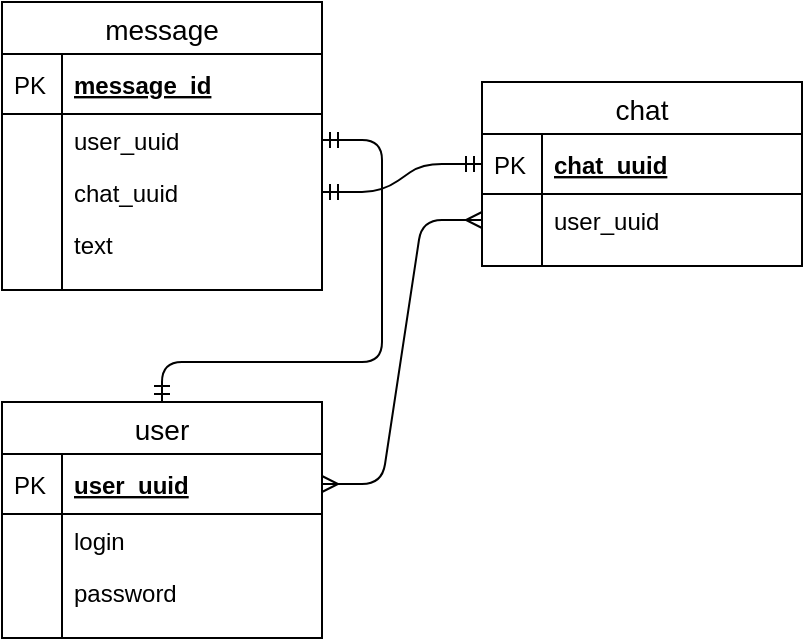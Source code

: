 <mxfile version="13.1.1" type="device"><diagram id="C5RBs43oDa-KdzZeNtuy" name="Page-1"><mxGraphModel dx="1038" dy="600" grid="1" gridSize="10" guides="1" tooltips="1" connect="1" arrows="1" fold="1" page="1" pageScale="1" pageWidth="827" pageHeight="1169" math="0" shadow="0"><root><mxCell id="WIyWlLk6GJQsqaUBKTNV-0"/><mxCell id="WIyWlLk6GJQsqaUBKTNV-1" parent="WIyWlLk6GJQsqaUBKTNV-0"/><mxCell id="t3sPYQy0uUiBzyaHa1D0-0" value="message" style="swimlane;fontStyle=0;childLayout=stackLayout;horizontal=1;startSize=26;horizontalStack=0;resizeParent=1;resizeParentMax=0;resizeLast=0;collapsible=1;marginBottom=0;align=center;fontSize=14;" vertex="1" parent="WIyWlLk6GJQsqaUBKTNV-1"><mxGeometry x="80" y="120" width="160" height="144" as="geometry"/></mxCell><mxCell id="t3sPYQy0uUiBzyaHa1D0-1" value="message_id" style="shape=partialRectangle;top=0;left=0;right=0;bottom=1;align=left;verticalAlign=middle;fillColor=none;spacingLeft=34;spacingRight=4;overflow=hidden;rotatable=0;points=[[0,0.5],[1,0.5]];portConstraint=eastwest;dropTarget=0;fontStyle=5;fontSize=12;" vertex="1" parent="t3sPYQy0uUiBzyaHa1D0-0"><mxGeometry y="26" width="160" height="30" as="geometry"/></mxCell><mxCell id="t3sPYQy0uUiBzyaHa1D0-2" value="PK" style="shape=partialRectangle;top=0;left=0;bottom=0;fillColor=none;align=left;verticalAlign=middle;spacingLeft=4;spacingRight=4;overflow=hidden;rotatable=0;points=[];portConstraint=eastwest;part=1;fontSize=12;" vertex="1" connectable="0" parent="t3sPYQy0uUiBzyaHa1D0-1"><mxGeometry width="30" height="30" as="geometry"/></mxCell><mxCell id="t3sPYQy0uUiBzyaHa1D0-38" value="user_uuid" style="shape=partialRectangle;top=0;left=0;right=0;bottom=0;align=left;verticalAlign=top;fillColor=none;spacingLeft=34;spacingRight=4;overflow=hidden;rotatable=0;points=[[0,0.5],[1,0.5]];portConstraint=eastwest;dropTarget=0;fontSize=12;" vertex="1" parent="t3sPYQy0uUiBzyaHa1D0-0"><mxGeometry y="56" width="160" height="26" as="geometry"/></mxCell><mxCell id="t3sPYQy0uUiBzyaHa1D0-39" value="" style="shape=partialRectangle;top=0;left=0;bottom=0;fillColor=none;align=left;verticalAlign=top;spacingLeft=4;spacingRight=4;overflow=hidden;rotatable=0;points=[];portConstraint=eastwest;part=1;fontSize=12;" vertex="1" connectable="0" parent="t3sPYQy0uUiBzyaHa1D0-38"><mxGeometry width="30" height="26" as="geometry"/></mxCell><mxCell id="t3sPYQy0uUiBzyaHa1D0-3" value="chat_uuid" style="shape=partialRectangle;top=0;left=0;right=0;bottom=0;align=left;verticalAlign=top;fillColor=none;spacingLeft=34;spacingRight=4;overflow=hidden;rotatable=0;points=[[0,0.5],[1,0.5]];portConstraint=eastwest;dropTarget=0;fontSize=12;" vertex="1" parent="t3sPYQy0uUiBzyaHa1D0-0"><mxGeometry y="82" width="160" height="26" as="geometry"/></mxCell><mxCell id="t3sPYQy0uUiBzyaHa1D0-4" value="" style="shape=partialRectangle;top=0;left=0;bottom=0;fillColor=none;align=left;verticalAlign=top;spacingLeft=4;spacingRight=4;overflow=hidden;rotatable=0;points=[];portConstraint=eastwest;part=1;fontSize=12;" vertex="1" connectable="0" parent="t3sPYQy0uUiBzyaHa1D0-3"><mxGeometry width="30" height="26" as="geometry"/></mxCell><mxCell id="t3sPYQy0uUiBzyaHa1D0-5" value="text" style="shape=partialRectangle;top=0;left=0;right=0;bottom=0;align=left;verticalAlign=top;fillColor=none;spacingLeft=34;spacingRight=4;overflow=hidden;rotatable=0;points=[[0,0.5],[1,0.5]];portConstraint=eastwest;dropTarget=0;fontSize=12;" vertex="1" parent="t3sPYQy0uUiBzyaHa1D0-0"><mxGeometry y="108" width="160" height="26" as="geometry"/></mxCell><mxCell id="t3sPYQy0uUiBzyaHa1D0-6" value="" style="shape=partialRectangle;top=0;left=0;bottom=0;fillColor=none;align=left;verticalAlign=top;spacingLeft=4;spacingRight=4;overflow=hidden;rotatable=0;points=[];portConstraint=eastwest;part=1;fontSize=12;" vertex="1" connectable="0" parent="t3sPYQy0uUiBzyaHa1D0-5"><mxGeometry width="30" height="26" as="geometry"/></mxCell><mxCell id="t3sPYQy0uUiBzyaHa1D0-9" value="" style="shape=partialRectangle;top=0;left=0;right=0;bottom=0;align=left;verticalAlign=top;fillColor=none;spacingLeft=34;spacingRight=4;overflow=hidden;rotatable=0;points=[[0,0.5],[1,0.5]];portConstraint=eastwest;dropTarget=0;fontSize=12;" vertex="1" parent="t3sPYQy0uUiBzyaHa1D0-0"><mxGeometry y="134" width="160" height="10" as="geometry"/></mxCell><mxCell id="t3sPYQy0uUiBzyaHa1D0-10" value="" style="shape=partialRectangle;top=0;left=0;bottom=0;fillColor=none;align=left;verticalAlign=top;spacingLeft=4;spacingRight=4;overflow=hidden;rotatable=0;points=[];portConstraint=eastwest;part=1;fontSize=12;" vertex="1" connectable="0" parent="t3sPYQy0uUiBzyaHa1D0-9"><mxGeometry width="30" height="10" as="geometry"/></mxCell><mxCell id="t3sPYQy0uUiBzyaHa1D0-11" value="user" style="swimlane;fontStyle=0;childLayout=stackLayout;horizontal=1;startSize=26;horizontalStack=0;resizeParent=1;resizeParentMax=0;resizeLast=0;collapsible=1;marginBottom=0;align=center;fontSize=14;" vertex="1" parent="WIyWlLk6GJQsqaUBKTNV-1"><mxGeometry x="80" y="320" width="160" height="118" as="geometry"/></mxCell><mxCell id="t3sPYQy0uUiBzyaHa1D0-12" value="user_uuid" style="shape=partialRectangle;top=0;left=0;right=0;bottom=1;align=left;verticalAlign=middle;fillColor=none;spacingLeft=34;spacingRight=4;overflow=hidden;rotatable=0;points=[[0,0.5],[1,0.5]];portConstraint=eastwest;dropTarget=0;fontStyle=5;fontSize=12;" vertex="1" parent="t3sPYQy0uUiBzyaHa1D0-11"><mxGeometry y="26" width="160" height="30" as="geometry"/></mxCell><mxCell id="t3sPYQy0uUiBzyaHa1D0-13" value="PK" style="shape=partialRectangle;top=0;left=0;bottom=0;fillColor=none;align=left;verticalAlign=middle;spacingLeft=4;spacingRight=4;overflow=hidden;rotatable=0;points=[];portConstraint=eastwest;part=1;fontSize=12;" vertex="1" connectable="0" parent="t3sPYQy0uUiBzyaHa1D0-12"><mxGeometry width="30" height="30" as="geometry"/></mxCell><mxCell id="t3sPYQy0uUiBzyaHa1D0-14" value="login" style="shape=partialRectangle;top=0;left=0;right=0;bottom=0;align=left;verticalAlign=top;fillColor=none;spacingLeft=34;spacingRight=4;overflow=hidden;rotatable=0;points=[[0,0.5],[1,0.5]];portConstraint=eastwest;dropTarget=0;fontSize=12;" vertex="1" parent="t3sPYQy0uUiBzyaHa1D0-11"><mxGeometry y="56" width="160" height="26" as="geometry"/></mxCell><mxCell id="t3sPYQy0uUiBzyaHa1D0-15" value="" style="shape=partialRectangle;top=0;left=0;bottom=0;fillColor=none;align=left;verticalAlign=top;spacingLeft=4;spacingRight=4;overflow=hidden;rotatable=0;points=[];portConstraint=eastwest;part=1;fontSize=12;" vertex="1" connectable="0" parent="t3sPYQy0uUiBzyaHa1D0-14"><mxGeometry width="30" height="26" as="geometry"/></mxCell><mxCell id="t3sPYQy0uUiBzyaHa1D0-16" value="password" style="shape=partialRectangle;top=0;left=0;right=0;bottom=0;align=left;verticalAlign=top;fillColor=none;spacingLeft=34;spacingRight=4;overflow=hidden;rotatable=0;points=[[0,0.5],[1,0.5]];portConstraint=eastwest;dropTarget=0;fontSize=12;" vertex="1" parent="t3sPYQy0uUiBzyaHa1D0-11"><mxGeometry y="82" width="160" height="26" as="geometry"/></mxCell><mxCell id="t3sPYQy0uUiBzyaHa1D0-17" value="" style="shape=partialRectangle;top=0;left=0;bottom=0;fillColor=none;align=left;verticalAlign=top;spacingLeft=4;spacingRight=4;overflow=hidden;rotatable=0;points=[];portConstraint=eastwest;part=1;fontSize=12;" vertex="1" connectable="0" parent="t3sPYQy0uUiBzyaHa1D0-16"><mxGeometry width="30" height="26" as="geometry"/></mxCell><mxCell id="t3sPYQy0uUiBzyaHa1D0-20" value="" style="shape=partialRectangle;top=0;left=0;right=0;bottom=0;align=left;verticalAlign=top;fillColor=none;spacingLeft=34;spacingRight=4;overflow=hidden;rotatable=0;points=[[0,0.5],[1,0.5]];portConstraint=eastwest;dropTarget=0;fontSize=12;" vertex="1" parent="t3sPYQy0uUiBzyaHa1D0-11"><mxGeometry y="108" width="160" height="10" as="geometry"/></mxCell><mxCell id="t3sPYQy0uUiBzyaHa1D0-21" value="" style="shape=partialRectangle;top=0;left=0;bottom=0;fillColor=none;align=left;verticalAlign=top;spacingLeft=4;spacingRight=4;overflow=hidden;rotatable=0;points=[];portConstraint=eastwest;part=1;fontSize=12;" vertex="1" connectable="0" parent="t3sPYQy0uUiBzyaHa1D0-20"><mxGeometry width="30" height="10" as="geometry"/></mxCell><mxCell id="t3sPYQy0uUiBzyaHa1D0-40" value="" style="edgeStyle=entityRelationEdgeStyle;fontSize=12;html=1;endArrow=ERmany;startArrow=ERmany;exitX=1;exitY=0.5;exitDx=0;exitDy=0;entryX=0;entryY=0.5;entryDx=0;entryDy=0;" edge="1" parent="WIyWlLk6GJQsqaUBKTNV-1" source="t3sPYQy0uUiBzyaHa1D0-12" target="t3sPYQy0uUiBzyaHa1D0-25"><mxGeometry width="100" height="100" relative="1" as="geometry"><mxPoint x="280" y="430" as="sourcePoint"/><mxPoint x="440" y="470" as="targetPoint"/></mxGeometry></mxCell><mxCell id="t3sPYQy0uUiBzyaHa1D0-50" value="" style="edgeStyle=entityRelationEdgeStyle;fontSize=12;html=1;endArrow=ERmandOne;startArrow=ERmandOne;strokeColor=#000000;exitX=1;exitY=0.5;exitDx=0;exitDy=0;entryX=0;entryY=0.5;entryDx=0;entryDy=0;" edge="1" parent="WIyWlLk6GJQsqaUBKTNV-1" source="t3sPYQy0uUiBzyaHa1D0-3" target="t3sPYQy0uUiBzyaHa1D0-23"><mxGeometry width="100" height="100" relative="1" as="geometry"><mxPoint x="170" y="380" as="sourcePoint"/><mxPoint x="270" y="280" as="targetPoint"/></mxGeometry></mxCell><mxCell id="t3sPYQy0uUiBzyaHa1D0-51" value="" style="edgeStyle=orthogonalEdgeStyle;fontSize=12;html=1;endArrow=ERmandOne;startArrow=ERmandOne;strokeColor=#000000;exitX=1;exitY=0.5;exitDx=0;exitDy=0;entryX=0.5;entryY=0;entryDx=0;entryDy=0;" edge="1" parent="WIyWlLk6GJQsqaUBKTNV-1" source="t3sPYQy0uUiBzyaHa1D0-38" target="t3sPYQy0uUiBzyaHa1D0-11"><mxGeometry width="100" height="100" relative="1" as="geometry"><mxPoint x="250" y="225" as="sourcePoint"/><mxPoint x="410" y="211" as="targetPoint"/><Array as="points"><mxPoint x="270" y="189"/><mxPoint x="270" y="300"/><mxPoint x="160" y="300"/></Array></mxGeometry></mxCell><mxCell id="t3sPYQy0uUiBzyaHa1D0-22" value="chat" style="swimlane;fontStyle=0;childLayout=stackLayout;horizontal=1;startSize=26;horizontalStack=0;resizeParent=1;resizeParentMax=0;resizeLast=0;collapsible=1;marginBottom=0;align=center;fontSize=14;" vertex="1" parent="WIyWlLk6GJQsqaUBKTNV-1"><mxGeometry x="320" y="160" width="160" height="92" as="geometry"/></mxCell><mxCell id="t3sPYQy0uUiBzyaHa1D0-23" value="chat_uuid" style="shape=partialRectangle;top=0;left=0;right=0;bottom=1;align=left;verticalAlign=middle;fillColor=none;spacingLeft=34;spacingRight=4;overflow=hidden;rotatable=0;points=[[0,0.5],[1,0.5]];portConstraint=eastwest;dropTarget=0;fontStyle=5;fontSize=12;" vertex="1" parent="t3sPYQy0uUiBzyaHa1D0-22"><mxGeometry y="26" width="160" height="30" as="geometry"/></mxCell><mxCell id="t3sPYQy0uUiBzyaHa1D0-24" value="PK" style="shape=partialRectangle;top=0;left=0;bottom=0;fillColor=none;align=left;verticalAlign=middle;spacingLeft=4;spacingRight=4;overflow=hidden;rotatable=0;points=[];portConstraint=eastwest;part=1;fontSize=12;" vertex="1" connectable="0" parent="t3sPYQy0uUiBzyaHa1D0-23"><mxGeometry width="30" height="30" as="geometry"/></mxCell><mxCell id="t3sPYQy0uUiBzyaHa1D0-25" value="user_uuid" style="shape=partialRectangle;top=0;left=0;right=0;bottom=0;align=left;verticalAlign=top;fillColor=none;spacingLeft=34;spacingRight=4;overflow=hidden;rotatable=0;points=[[0,0.5],[1,0.5]];portConstraint=eastwest;dropTarget=0;fontSize=12;" vertex="1" parent="t3sPYQy0uUiBzyaHa1D0-22"><mxGeometry y="56" width="160" height="26" as="geometry"/></mxCell><mxCell id="t3sPYQy0uUiBzyaHa1D0-26" value="" style="shape=partialRectangle;top=0;left=0;bottom=0;fillColor=none;align=left;verticalAlign=top;spacingLeft=4;spacingRight=4;overflow=hidden;rotatable=0;points=[];portConstraint=eastwest;part=1;fontSize=12;" vertex="1" connectable="0" parent="t3sPYQy0uUiBzyaHa1D0-25"><mxGeometry width="30" height="26" as="geometry"/></mxCell><mxCell id="t3sPYQy0uUiBzyaHa1D0-31" value="" style="shape=partialRectangle;top=0;left=0;right=0;bottom=0;align=left;verticalAlign=top;fillColor=none;spacingLeft=34;spacingRight=4;overflow=hidden;rotatable=0;points=[[0,0.5],[1,0.5]];portConstraint=eastwest;dropTarget=0;fontSize=12;" vertex="1" parent="t3sPYQy0uUiBzyaHa1D0-22"><mxGeometry y="82" width="160" height="10" as="geometry"/></mxCell><mxCell id="t3sPYQy0uUiBzyaHa1D0-32" value="" style="shape=partialRectangle;top=0;left=0;bottom=0;fillColor=none;align=left;verticalAlign=top;spacingLeft=4;spacingRight=4;overflow=hidden;rotatable=0;points=[];portConstraint=eastwest;part=1;fontSize=12;" vertex="1" connectable="0" parent="t3sPYQy0uUiBzyaHa1D0-31"><mxGeometry width="30" height="10" as="geometry"/></mxCell></root></mxGraphModel></diagram></mxfile>